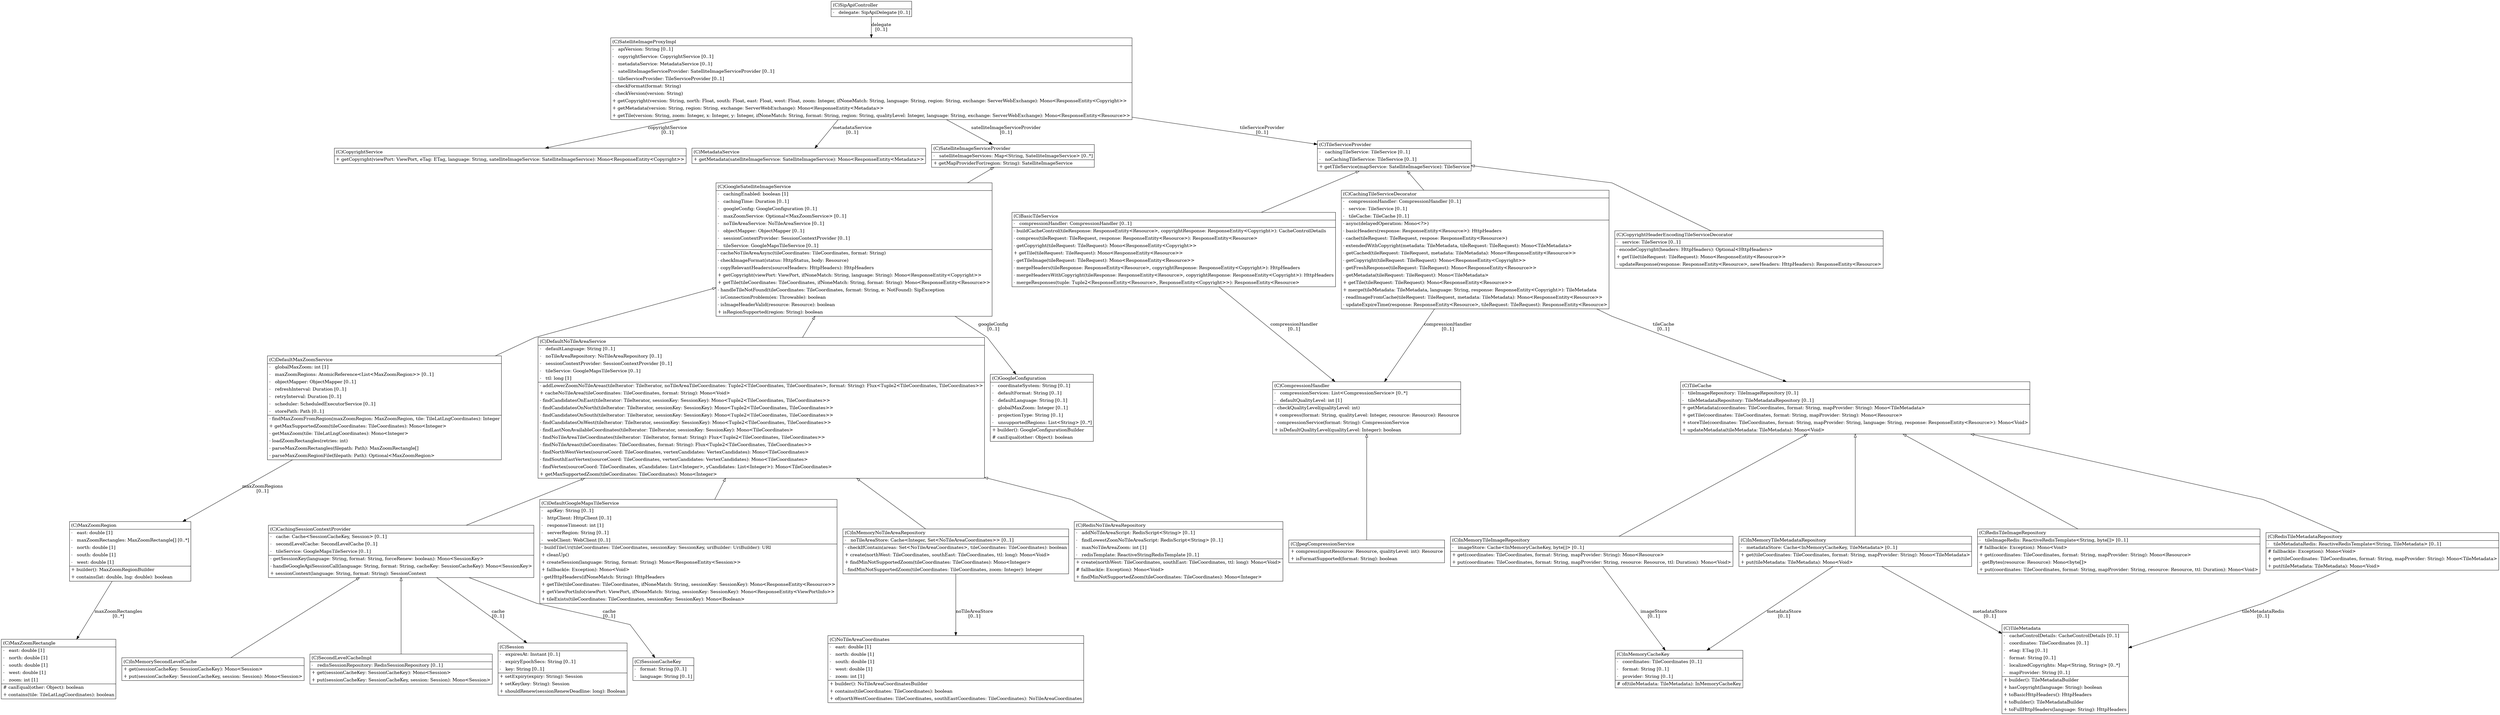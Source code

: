 @startuml

digraph g {
    rankdir="TB"
    splines=polyline

   BasicTileService457921323[
	label=<<TABLE BORDER="1" CELLBORDER="0" CELLPADDING="4" CELLSPACING="0">
<TR><TD ALIGN="LEFT" >(C)BasicTileService</TD></TR>
<HR/>
<TR><TD ALIGN="LEFT" >-   compressionHandler: CompressionHandler [0..1]</TD></TR>
<HR/>
<TR><TD ALIGN="LEFT" >- buildCacheControl(tileResponse: ResponseEntity&lt;Resource&gt;, copyrightResponse: ResponseEntity&lt;Copyright&gt;): CacheControlDetails</TD></TR>
<TR><TD ALIGN="LEFT" >- compress(tileRequest: TileRequest, response: ResponseEntity&lt;Resource&gt;): ResponseEntity&lt;Resource&gt;</TD></TR>
<TR><TD ALIGN="LEFT" >- getCopyright(tileRequest: TileRequest): Mono&lt;ResponseEntity&lt;Copyright&gt;&gt;</TD></TR>
<TR><TD ALIGN="LEFT" >+ getTile(tileRequest: TileRequest): Mono&lt;ResponseEntity&lt;Resource&gt;&gt;</TD></TR>
<TR><TD ALIGN="LEFT" >- getTileImage(tileRequest: TileRequest): Mono&lt;ResponseEntity&lt;Resource&gt;&gt;</TD></TR>
<TR><TD ALIGN="LEFT" >- mergeHeaders(tileResponse: ResponseEntity&lt;Resource&gt;, copyrightResponse: ResponseEntity&lt;Copyright&gt;): HttpHeaders</TD></TR>
<TR><TD ALIGN="LEFT" >- mergeHeadersWithCopyright(tileResponse: ResponseEntity&lt;Resource&gt;, copyrightResponse: ResponseEntity&lt;Copyright&gt;): HttpHeaders</TD></TR>
<TR><TD ALIGN="LEFT" >- mergeResponses(tuple: Tuple2&lt;ResponseEntity&lt;Resource&gt;, ResponseEntity&lt;Copyright&gt;&gt;): ResponseEntity&lt;Resource&gt;</TD></TR>
</TABLE>>
	style=filled
	margin=0
	shape=plaintext
	fillcolor="#FFFFFF"
];

CachingSessionContextProvider1017290560[
	label=<<TABLE BORDER="1" CELLBORDER="0" CELLPADDING="4" CELLSPACING="0">
<TR><TD ALIGN="LEFT" >(C)CachingSessionContextProvider</TD></TR>
<HR/>
<TR><TD ALIGN="LEFT" >-   cache: Cache&lt;SessionCacheKey, Session&gt; [0..1]</TD></TR>
<TR><TD ALIGN="LEFT" >-   secondLevelCache: SecondLevelCache [0..1]</TD></TR>
<TR><TD ALIGN="LEFT" >-   tileService: GoogleMapsTileService [0..1]</TD></TR>
<HR/>
<TR><TD ALIGN="LEFT" >- getSessionKey(language: String, format: String, forceRenew: boolean): Mono&lt;SessionKey&gt;</TD></TR>
<TR><TD ALIGN="LEFT" >- handleGoogleApiSessionCall(language: String, format: String, cacheKey: SessionCacheKey): Mono&lt;SessionKey&gt;</TD></TR>
<TR><TD ALIGN="LEFT" >+ sessionContext(language: String, format: String): SessionContext</TD></TR>
</TABLE>>
	style=filled
	margin=0
	shape=plaintext
	fillcolor="#FFFFFF"
];

CachingTileServiceDecorator457921323[
	label=<<TABLE BORDER="1" CELLBORDER="0" CELLPADDING="4" CELLSPACING="0">
<TR><TD ALIGN="LEFT" >(C)CachingTileServiceDecorator</TD></TR>
<HR/>
<TR><TD ALIGN="LEFT" >-   compressionHandler: CompressionHandler [0..1]</TD></TR>
<TR><TD ALIGN="LEFT" >-   service: TileService [0..1]</TD></TR>
<TR><TD ALIGN="LEFT" >-   tileCache: TileCache [0..1]</TD></TR>
<HR/>
<TR><TD ALIGN="LEFT" >- async(delayedOperation: Mono&lt;?&gt;)</TD></TR>
<TR><TD ALIGN="LEFT" >- basicHeaders(response: ResponseEntity&lt;Resource&gt;): HttpHeaders</TD></TR>
<TR><TD ALIGN="LEFT" >- cache(tileRequest: TileRequest, respose: ResponseEntity&lt;Resource&gt;)</TD></TR>
<TR><TD ALIGN="LEFT" >- extendedWithCopyright(metadata: TileMetadata, tileRequest: TileRequest): Mono&lt;TileMetadata&gt;</TD></TR>
<TR><TD ALIGN="LEFT" >- getCached(tileRequest: TileRequest, metadata: TileMetadata): Mono&lt;ResponseEntity&lt;Resource&gt;&gt;</TD></TR>
<TR><TD ALIGN="LEFT" >- getCopyright(tileRequest: TileRequest): Mono&lt;ResponseEntity&lt;Copyright&gt;&gt;</TD></TR>
<TR><TD ALIGN="LEFT" >- getFreshResponse(tileRequest: TileRequest): Mono&lt;ResponseEntity&lt;Resource&gt;&gt;</TD></TR>
<TR><TD ALIGN="LEFT" >- getMetadata(tileRequest: TileRequest): Mono&lt;TileMetadata&gt;</TD></TR>
<TR><TD ALIGN="LEFT" >+ getTile(tileRequest: TileRequest): Mono&lt;ResponseEntity&lt;Resource&gt;&gt;</TD></TR>
<TR><TD ALIGN="LEFT" >+ merge(tileMetadata: TileMetadata, language: String, response: ResponseEntity&lt;Copyright&gt;): TileMetadata</TD></TR>
<TR><TD ALIGN="LEFT" >- readImageFromCache(tileRequest: TileRequest, metadata: TileMetadata): Mono&lt;ResponseEntity&lt;Resource&gt;&gt;</TD></TR>
<TR><TD ALIGN="LEFT" >- updateExpireTime(response: ResponseEntity&lt;Resource&gt;, tileRequest: TileRequest): ResponseEntity&lt;Resource&gt;</TD></TR>
</TABLE>>
	style=filled
	margin=0
	shape=plaintext
	fillcolor="#FFFFFF"
];

CompressionHandler1423694680[
	label=<<TABLE BORDER="1" CELLBORDER="0" CELLPADDING="4" CELLSPACING="0">
<TR><TD ALIGN="LEFT" >(C)CompressionHandler</TD></TR>
<HR/>
<TR><TD ALIGN="LEFT" >-   compressionServices: List&lt;CompressionService&gt; [0..*]</TD></TR>
<TR><TD ALIGN="LEFT" >-   defaultQualityLevel: int [1]</TD></TR>
<HR/>
<TR><TD ALIGN="LEFT" >- checkQualityLevel(qualityLevel: int)</TD></TR>
<TR><TD ALIGN="LEFT" >+ compress(format: String, qualityLevel: Integer, resource: Resource): Resource</TD></TR>
<TR><TD ALIGN="LEFT" >- compressionService(format: String): CompressionService</TD></TR>
<TR><TD ALIGN="LEFT" >+ isDefaultQualityLevel(qualityLevel: Integer): boolean</TD></TR>
</TABLE>>
	style=filled
	margin=0
	shape=plaintext
	fillcolor="#FFFFFF"
];

CopyrightHeaderEncodingTileServiceDecorator457921323[
	label=<<TABLE BORDER="1" CELLBORDER="0" CELLPADDING="4" CELLSPACING="0">
<TR><TD ALIGN="LEFT" >(C)CopyrightHeaderEncodingTileServiceDecorator</TD></TR>
<HR/>
<TR><TD ALIGN="LEFT" >-   service: TileService [0..1]</TD></TR>
<HR/>
<TR><TD ALIGN="LEFT" >- encodeCopyright(headers: HttpHeaders): Optional&lt;HttpHeaders&gt;</TD></TR>
<TR><TD ALIGN="LEFT" >+ getTile(tileRequest: TileRequest): Mono&lt;ResponseEntity&lt;Resource&gt;&gt;</TD></TR>
<TR><TD ALIGN="LEFT" >- updateResponse(response: ResponseEntity&lt;Resource&gt;, newHeaders: HttpHeaders): ResponseEntity&lt;Resource&gt;</TD></TR>
</TABLE>>
	style=filled
	margin=0
	shape=plaintext
	fillcolor="#FFFFFF"
];

CopyrightService457921323[
	label=<<TABLE BORDER="1" CELLBORDER="0" CELLPADDING="4" CELLSPACING="0">
<TR><TD ALIGN="LEFT" >(C)CopyrightService</TD></TR>
<HR/>
<TR><TD ALIGN="LEFT" >+ getCopyright(viewPort: ViewPort, eTag: ETag, language: String, satelliteImageService: SatelliteImageService): Mono&lt;ResponseEntity&lt;Copyright&gt;&gt;</TD></TR>
</TABLE>>
	style=filled
	margin=0
	shape=plaintext
	fillcolor="#FFFFFF"
];

DefaultGoogleMapsTileService1017290560[
	label=<<TABLE BORDER="1" CELLBORDER="0" CELLPADDING="4" CELLSPACING="0">
<TR><TD ALIGN="LEFT" >(C)DefaultGoogleMapsTileService</TD></TR>
<HR/>
<TR><TD ALIGN="LEFT" >-   apiKey: String [0..1]</TD></TR>
<TR><TD ALIGN="LEFT" >-   httpClient: HttpClient [0..1]</TD></TR>
<TR><TD ALIGN="LEFT" >-   responseTimeout: int [1]</TD></TR>
<TR><TD ALIGN="LEFT" >-   serverRegion: String [0..1]</TD></TR>
<TR><TD ALIGN="LEFT" >-   webClient: WebClient [0..1]</TD></TR>
<HR/>
<TR><TD ALIGN="LEFT" >- buildTileUri(tileCoordinates: TileCoordinates, sessionKey: SessionKey, uriBuilder: UriBuilder): URI</TD></TR>
<TR><TD ALIGN="LEFT" >+ cleanUp()</TD></TR>
<TR><TD ALIGN="LEFT" >+ createSession(language: String, format: String): Mono&lt;ResponseEntity&lt;Session&gt;&gt;</TD></TR>
<TR><TD ALIGN="LEFT" >+ fallback(e: Exception): Mono&lt;Void&gt;</TD></TR>
<TR><TD ALIGN="LEFT" >- getHttpHeaders(ifNoneMatch: String): HttpHeaders</TD></TR>
<TR><TD ALIGN="LEFT" >+ getTile(tileCoordinates: TileCoordinates, ifNoneMatch: String, sessionKey: SessionKey): Mono&lt;ResponseEntity&lt;Resource&gt;&gt;</TD></TR>
<TR><TD ALIGN="LEFT" >+ getViewPortInfo(viewPort: ViewPort, ifNoneMatch: String, sessionKey: SessionKey): Mono&lt;ResponseEntity&lt;ViewPortInfo&gt;&gt;</TD></TR>
<TR><TD ALIGN="LEFT" >+ tileExists(tileCoordinates: TileCoordinates, sessionKey: SessionKey): Mono&lt;Boolean&gt;</TD></TR>
</TABLE>>
	style=filled
	margin=0
	shape=plaintext
	fillcolor="#FFFFFF"
];

DefaultMaxZoomService1017290560[
	label=<<TABLE BORDER="1" CELLBORDER="0" CELLPADDING="4" CELLSPACING="0">
<TR><TD ALIGN="LEFT" >(C)DefaultMaxZoomService</TD></TR>
<HR/>
<TR><TD ALIGN="LEFT" >-   globalMaxZoom: int [1]</TD></TR>
<TR><TD ALIGN="LEFT" >-   maxZoomRegions: AtomicReference&lt;List&lt;MaxZoomRegion&gt;&gt; [0..1]</TD></TR>
<TR><TD ALIGN="LEFT" >-   objectMapper: ObjectMapper [0..1]</TD></TR>
<TR><TD ALIGN="LEFT" >-   refreshInterval: Duration [0..1]</TD></TR>
<TR><TD ALIGN="LEFT" >-   retryInterval: Duration [0..1]</TD></TR>
<TR><TD ALIGN="LEFT" >-   scheduler: ScheduledExecutorService [0..1]</TD></TR>
<TR><TD ALIGN="LEFT" >-   storePath: Path [0..1]</TD></TR>
<HR/>
<TR><TD ALIGN="LEFT" >- findMaxZoomFromRegion(maxZoomRegion: MaxZoomRegion, tile: TileLatLngCoordinates): Integer</TD></TR>
<TR><TD ALIGN="LEFT" >+ getMaxSupportedZoom(tileCoordinates: TileCoordinates): Mono&lt;Integer&gt;</TD></TR>
<TR><TD ALIGN="LEFT" >- getMaxZoom(tile: TileLatLngCoordinates): Mono&lt;Integer&gt;</TD></TR>
<TR><TD ALIGN="LEFT" >- loadZoomRectangles(retries: int)</TD></TR>
<TR><TD ALIGN="LEFT" >- parseMaxZoomRectangles(filepath: Path): MaxZoomRectangle[]</TD></TR>
<TR><TD ALIGN="LEFT" >- parseMaxZoomRegionFile(filepath: Path): Optional&lt;MaxZoomRegion&gt;</TD></TR>
</TABLE>>
	style=filled
	margin=0
	shape=plaintext
	fillcolor="#FFFFFF"
];

DefaultNoTileAreaService1017290560[
	label=<<TABLE BORDER="1" CELLBORDER="0" CELLPADDING="4" CELLSPACING="0">
<TR><TD ALIGN="LEFT" >(C)DefaultNoTileAreaService</TD></TR>
<HR/>
<TR><TD ALIGN="LEFT" >-   defaultLanguage: String [0..1]</TD></TR>
<TR><TD ALIGN="LEFT" >-   noTileAreaRepository: NoTileAreaRepository [0..1]</TD></TR>
<TR><TD ALIGN="LEFT" >-   sessionContextProvider: SessionContextProvider [0..1]</TD></TR>
<TR><TD ALIGN="LEFT" >-   tileService: GoogleMapsTileService [0..1]</TD></TR>
<TR><TD ALIGN="LEFT" >-   ttl: long [1]</TD></TR>
<HR/>
<TR><TD ALIGN="LEFT" >- addLowerZoomNoTileAreas(tileIterator: TileIterator, noTileAreaTileCoordinates: Tuple2&lt;TileCoordinates, TileCoordinates&gt;, format: String): Flux&lt;Tuple2&lt;TileCoordinates, TileCoordinates&gt;&gt;</TD></TR>
<TR><TD ALIGN="LEFT" >+ cacheNoTileArea(tileCoordinates: TileCoordinates, format: String): Mono&lt;Void&gt;</TD></TR>
<TR><TD ALIGN="LEFT" >- findCandidatesOnEast(tileIterator: TileIterator, sessionKey: SessionKey): Mono&lt;Tuple2&lt;TileCoordinates, TileCoordinates&gt;&gt;</TD></TR>
<TR><TD ALIGN="LEFT" >- findCandidatesOnNorth(tileIterator: TileIterator, sessionKey: SessionKey): Mono&lt;Tuple2&lt;TileCoordinates, TileCoordinates&gt;&gt;</TD></TR>
<TR><TD ALIGN="LEFT" >- findCandidatesOnSouth(tileIterator: TileIterator, sessionKey: SessionKey): Mono&lt;Tuple2&lt;TileCoordinates, TileCoordinates&gt;&gt;</TD></TR>
<TR><TD ALIGN="LEFT" >- findCandidatesOnWest(tileIterator: TileIterator, sessionKey: SessionKey): Mono&lt;Tuple2&lt;TileCoordinates, TileCoordinates&gt;&gt;</TD></TR>
<TR><TD ALIGN="LEFT" >- findLastNonAvailableCoordinates(tileIterator: TileIterator, sessionKey: SessionKey): Mono&lt;TileCoordinates&gt;</TD></TR>
<TR><TD ALIGN="LEFT" >- findNoTileAreaTileCoordinates(tileIterator: TileIterator, format: String): Flux&lt;Tuple2&lt;TileCoordinates, TileCoordinates&gt;&gt;</TD></TR>
<TR><TD ALIGN="LEFT" >- findNoTileAreas(tileCoordinates: TileCoordinates, format: String): Flux&lt;Tuple2&lt;TileCoordinates, TileCoordinates&gt;&gt;</TD></TR>
<TR><TD ALIGN="LEFT" >- findNorthWestVertex(sourceCoord: TileCoordinates, vertexCandidates: VertexCandidates): Mono&lt;TileCoordinates&gt;</TD></TR>
<TR><TD ALIGN="LEFT" >- findSouthEastVertex(sourceCoord: TileCoordinates, vertexCandidates: VertexCandidates): Mono&lt;TileCoordinates&gt;</TD></TR>
<TR><TD ALIGN="LEFT" >- findVertex(sourceCoord: TileCoordinates, xCandidates: List&lt;Integer&gt;, yCandidates: List&lt;Integer&gt;): Mono&lt;TileCoordinates&gt;</TD></TR>
<TR><TD ALIGN="LEFT" >+ getMaxSupportedZoom(tileCoordinates: TileCoordinates): Mono&lt;Integer&gt;</TD></TR>
</TABLE>>
	style=filled
	margin=0
	shape=plaintext
	fillcolor="#FFFFFF"
];

GoogleConfiguration1017290560[
	label=<<TABLE BORDER="1" CELLBORDER="0" CELLPADDING="4" CELLSPACING="0">
<TR><TD ALIGN="LEFT" >(C)GoogleConfiguration</TD></TR>
<HR/>
<TR><TD ALIGN="LEFT" >-   coordinateSystem: String [0..1]</TD></TR>
<TR><TD ALIGN="LEFT" >-   defaultFormat: String [0..1]</TD></TR>
<TR><TD ALIGN="LEFT" >-   defaultLanguage: String [0..1]</TD></TR>
<TR><TD ALIGN="LEFT" >-   globalMaxZoom: Integer [0..1]</TD></TR>
<TR><TD ALIGN="LEFT" >-   projectionType: String [0..1]</TD></TR>
<TR><TD ALIGN="LEFT" >-   unsupportedRegions: List&lt;String&gt; [0..*]</TD></TR>
<HR/>
<TR><TD ALIGN="LEFT" >+ builder(): GoogleConfigurationBuilder</TD></TR>
<TR><TD ALIGN="LEFT" ># canEqual(other: Object): boolean</TD></TR>
</TABLE>>
	style=filled
	margin=0
	shape=plaintext
	fillcolor="#FFFFFF"
];

GoogleSatelliteImageService1017290560[
	label=<<TABLE BORDER="1" CELLBORDER="0" CELLPADDING="4" CELLSPACING="0">
<TR><TD ALIGN="LEFT" >(C)GoogleSatelliteImageService</TD></TR>
<HR/>
<TR><TD ALIGN="LEFT" >-   cachingEnabled: boolean [1]</TD></TR>
<TR><TD ALIGN="LEFT" >-   cachingTime: Duration [0..1]</TD></TR>
<TR><TD ALIGN="LEFT" >-   googleConfig: GoogleConfiguration [0..1]</TD></TR>
<TR><TD ALIGN="LEFT" >-   maxZoomService: Optional&lt;MaxZoomService&gt; [0..1]</TD></TR>
<TR><TD ALIGN="LEFT" >-   noTileAreaService: NoTileAreaService [0..1]</TD></TR>
<TR><TD ALIGN="LEFT" >-   objectMapper: ObjectMapper [0..1]</TD></TR>
<TR><TD ALIGN="LEFT" >-   sessionContextProvider: SessionContextProvider [0..1]</TD></TR>
<TR><TD ALIGN="LEFT" >-   tileService: GoogleMapsTileService [0..1]</TD></TR>
<HR/>
<TR><TD ALIGN="LEFT" >- cacheNoTileAreaAsync(tileCoordinates: TileCoordinates, format: String)</TD></TR>
<TR><TD ALIGN="LEFT" >- checkImageFormat(status: HttpStatus, body: Resource)</TD></TR>
<TR><TD ALIGN="LEFT" >- copyRelevantHeaders(sourceHeaders: HttpHeaders): HttpHeaders</TD></TR>
<TR><TD ALIGN="LEFT" >+ getCopyright(viewPort: ViewPort, ifNoneMatch: String, language: String): Mono&lt;ResponseEntity&lt;Copyright&gt;&gt;</TD></TR>
<TR><TD ALIGN="LEFT" >+ getTile(tileCoordinates: TileCoordinates, ifNoneMatch: String, format: String): Mono&lt;ResponseEntity&lt;Resource&gt;&gt;</TD></TR>
<TR><TD ALIGN="LEFT" >- handleTileNotFound(tileCoordinates: TileCoordinates, format: String, e: NotFound): SipException</TD></TR>
<TR><TD ALIGN="LEFT" >- isConnectionProblem(ex: Throwable): boolean</TD></TR>
<TR><TD ALIGN="LEFT" >- isImageHeaderValid(resource: Resource): boolean</TD></TR>
<TR><TD ALIGN="LEFT" >+ isRegionSupported(region: String): boolean</TD></TR>
</TABLE>>
	style=filled
	margin=0
	shape=plaintext
	fillcolor="#FFFFFF"
];

InMemoryCacheKey901246944[
	label=<<TABLE BORDER="1" CELLBORDER="0" CELLPADDING="4" CELLSPACING="0">
<TR><TD ALIGN="LEFT" >(C)InMemoryCacheKey</TD></TR>
<HR/>
<TR><TD ALIGN="LEFT" >-   coordinates: TileCoordinates [0..1]</TD></TR>
<TR><TD ALIGN="LEFT" >-   format: String [0..1]</TD></TR>
<TR><TD ALIGN="LEFT" >-   provider: String [0..1]</TD></TR>
<HR/>
<TR><TD ALIGN="LEFT" ># of(tileMetadata: TileMetadata): InMemoryCacheKey</TD></TR>
</TABLE>>
	style=filled
	margin=0
	shape=plaintext
	fillcolor="#FFFFFF"
];

InMemoryNoTileAreaRepository901246944[
	label=<<TABLE BORDER="1" CELLBORDER="0" CELLPADDING="4" CELLSPACING="0">
<TR><TD ALIGN="LEFT" >(C)InMemoryNoTileAreaRepository</TD></TR>
<HR/>
<TR><TD ALIGN="LEFT" >-   noTileAreaStore: Cache&lt;Integer, Set&lt;NoTileAreaCoordinates&gt;&gt; [0..1]</TD></TR>
<HR/>
<TR><TD ALIGN="LEFT" >- checkIfContain(areas: Set&lt;NoTileAreaCoordinates&gt;, tileCoordinates: TileCoordinates): boolean</TD></TR>
<TR><TD ALIGN="LEFT" >+ create(northWest: TileCoordinates, southEast: TileCoordinates, ttl: long): Mono&lt;Void&gt;</TD></TR>
<TR><TD ALIGN="LEFT" >+ findMinNotSupportedZoom(tileCoordinates: TileCoordinates): Mono&lt;Integer&gt;</TD></TR>
<TR><TD ALIGN="LEFT" >- findMinNotSupportedZoom(tileCoordinates: TileCoordinates, zoom: Integer): Integer</TD></TR>
</TABLE>>
	style=filled
	margin=0
	shape=plaintext
	fillcolor="#FFFFFF"
];

InMemorySecondLevelCache901246944[
	label=<<TABLE BORDER="1" CELLBORDER="0" CELLPADDING="4" CELLSPACING="0">
<TR><TD ALIGN="LEFT" >(C)InMemorySecondLevelCache</TD></TR>
<HR/>
<TR><TD ALIGN="LEFT" >+ get(sessionCacheKey: SessionCacheKey): Mono&lt;Session&gt;</TD></TR>
<TR><TD ALIGN="LEFT" >+ put(sessionCacheKey: SessionCacheKey, session: Session): Mono&lt;Session&gt;</TD></TR>
</TABLE>>
	style=filled
	margin=0
	shape=plaintext
	fillcolor="#FFFFFF"
];

InMemoryTileImageRepository901246944[
	label=<<TABLE BORDER="1" CELLBORDER="0" CELLPADDING="4" CELLSPACING="0">
<TR><TD ALIGN="LEFT" >(C)InMemoryTileImageRepository</TD></TR>
<HR/>
<TR><TD ALIGN="LEFT" >-   imageStore: Cache&lt;InMemoryCacheKey, byte[]&gt; [0..1]</TD></TR>
<HR/>
<TR><TD ALIGN="LEFT" >+ get(coordinates: TileCoordinates, format: String, mapProvider: String): Mono&lt;Resource&gt;</TD></TR>
<TR><TD ALIGN="LEFT" >+ put(coordinates: TileCoordinates, format: String, mapProvider: String, resource: Resource, ttl: Duration): Mono&lt;Void&gt;</TD></TR>
</TABLE>>
	style=filled
	margin=0
	shape=plaintext
	fillcolor="#FFFFFF"
];

InMemoryTileMetadataRepository901246944[
	label=<<TABLE BORDER="1" CELLBORDER="0" CELLPADDING="4" CELLSPACING="0">
<TR><TD ALIGN="LEFT" >(C)InMemoryTileMetadataRepository</TD></TR>
<HR/>
<TR><TD ALIGN="LEFT" >-   metadataStore: Cache&lt;InMemoryCacheKey, TileMetadata&gt; [0..1]</TD></TR>
<HR/>
<TR><TD ALIGN="LEFT" >+ get(tileCoordinates: TileCoordinates, format: String, mapProvider: String): Mono&lt;TileMetadata&gt;</TD></TR>
<TR><TD ALIGN="LEFT" >+ put(tileMetadata: TileMetadata): Mono&lt;Void&gt;</TD></TR>
</TABLE>>
	style=filled
	margin=0
	shape=plaintext
	fillcolor="#FFFFFF"
];

JpegCompressionService902228234[
	label=<<TABLE BORDER="1" CELLBORDER="0" CELLPADDING="4" CELLSPACING="0">
<TR><TD ALIGN="LEFT" >(C)JpegCompressionService</TD></TR>
<HR/>
<TR><TD ALIGN="LEFT" >+ compress(inputResource: Resource, qualityLevel: int): Resource</TD></TR>
<TR><TD ALIGN="LEFT" >+ isFormatSupported(format: String): boolean</TD></TR>
</TABLE>>
	style=filled
	margin=0
	shape=plaintext
	fillcolor="#FFFFFF"
];

MaxZoomRectangle842642306[
	label=<<TABLE BORDER="1" CELLBORDER="0" CELLPADDING="4" CELLSPACING="0">
<TR><TD ALIGN="LEFT" >(C)MaxZoomRectangle</TD></TR>
<HR/>
<TR><TD ALIGN="LEFT" >-   east: double [1]</TD></TR>
<TR><TD ALIGN="LEFT" >-   north: double [1]</TD></TR>
<TR><TD ALIGN="LEFT" >-   south: double [1]</TD></TR>
<TR><TD ALIGN="LEFT" >-   west: double [1]</TD></TR>
<TR><TD ALIGN="LEFT" >-   zoom: int [1]</TD></TR>
<HR/>
<TR><TD ALIGN="LEFT" ># canEqual(other: Object): boolean</TD></TR>
<TR><TD ALIGN="LEFT" >+ contains(tile: TileLatLngCoordinates): boolean</TD></TR>
</TABLE>>
	style=filled
	margin=0
	shape=plaintext
	fillcolor="#FFFFFF"
];

MaxZoomRegion842642306[
	label=<<TABLE BORDER="1" CELLBORDER="0" CELLPADDING="4" CELLSPACING="0">
<TR><TD ALIGN="LEFT" >(C)MaxZoomRegion</TD></TR>
<HR/>
<TR><TD ALIGN="LEFT" >-   east: double [1]</TD></TR>
<TR><TD ALIGN="LEFT" >-   maxZoomRectangles: MaxZoomRectangle[] [0..*]</TD></TR>
<TR><TD ALIGN="LEFT" >-   north: double [1]</TD></TR>
<TR><TD ALIGN="LEFT" >-   south: double [1]</TD></TR>
<TR><TD ALIGN="LEFT" >-   west: double [1]</TD></TR>
<HR/>
<TR><TD ALIGN="LEFT" >+ builder(): MaxZoomRegionBuilder</TD></TR>
<TR><TD ALIGN="LEFT" >+ contains(lat: double, lng: double): boolean</TD></TR>
</TABLE>>
	style=filled
	margin=0
	shape=plaintext
	fillcolor="#FFFFFF"
];

MetadataService457921323[
	label=<<TABLE BORDER="1" CELLBORDER="0" CELLPADDING="4" CELLSPACING="0">
<TR><TD ALIGN="LEFT" >(C)MetadataService</TD></TR>
<HR/>
<TR><TD ALIGN="LEFT" >+ getMetadata(satelliteImageService: SatelliteImageService): Mono&lt;ResponseEntity&lt;Metadata&gt;&gt;</TD></TR>
</TABLE>>
	style=filled
	margin=0
	shape=plaintext
	fillcolor="#FFFFFF"
];

NoTileAreaCoordinates1300245791[
	label=<<TABLE BORDER="1" CELLBORDER="0" CELLPADDING="4" CELLSPACING="0">
<TR><TD ALIGN="LEFT" >(C)NoTileAreaCoordinates</TD></TR>
<HR/>
<TR><TD ALIGN="LEFT" >-   east: double [1]</TD></TR>
<TR><TD ALIGN="LEFT" >-   north: double [1]</TD></TR>
<TR><TD ALIGN="LEFT" >-   south: double [1]</TD></TR>
<TR><TD ALIGN="LEFT" >-   west: double [1]</TD></TR>
<TR><TD ALIGN="LEFT" >-   zoom: int [1]</TD></TR>
<HR/>
<TR><TD ALIGN="LEFT" >+ builder(): NoTileAreaCoordinatesBuilder</TD></TR>
<TR><TD ALIGN="LEFT" >+ contains(tileCoordinates: TileCoordinates): boolean</TD></TR>
<TR><TD ALIGN="LEFT" >+ of(northWestCoordinates: TileCoordinates, southEastCoordinates: TileCoordinates): NoTileAreaCoordinates</TD></TR>
</TABLE>>
	style=filled
	margin=0
	shape=plaintext
	fillcolor="#FFFFFF"
];

RedisNoTileAreaRepository511583743[
	label=<<TABLE BORDER="1" CELLBORDER="0" CELLPADDING="4" CELLSPACING="0">
<TR><TD ALIGN="LEFT" >(C)RedisNoTileAreaRepository</TD></TR>
<HR/>
<TR><TD ALIGN="LEFT" >-   addNoTileAreaScript: RedisScript&lt;String&gt; [0..1]</TD></TR>
<TR><TD ALIGN="LEFT" >-   findLowestZoonNoTileAreaScript: RedisScript&lt;String&gt; [0..1]</TD></TR>
<TR><TD ALIGN="LEFT" >-   maxNoTileAreaZoom: int [1]</TD></TR>
<TR><TD ALIGN="LEFT" >-   redisTemplate: ReactiveStringRedisTemplate [0..1]</TD></TR>
<HR/>
<TR><TD ALIGN="LEFT" >+ create(northWest: TileCoordinates, southEast: TileCoordinates, ttl: long): Mono&lt;Void&gt;</TD></TR>
<TR><TD ALIGN="LEFT" ># fallback(e: Exception): Mono&lt;Void&gt;</TD></TR>
<TR><TD ALIGN="LEFT" >+ findMinNotSupportedZoom(tileCoordinates: TileCoordinates): Mono&lt;Integer&gt;</TD></TR>
</TABLE>>
	style=filled
	margin=0
	shape=plaintext
	fillcolor="#FFFFFF"
];

RedisTileImageRepository511583743[
	label=<<TABLE BORDER="1" CELLBORDER="0" CELLPADDING="4" CELLSPACING="0">
<TR><TD ALIGN="LEFT" >(C)RedisTileImageRepository</TD></TR>
<HR/>
<TR><TD ALIGN="LEFT" >-   tileImageRedis: ReactiveRedisTemplate&lt;String, byte[]&gt; [0..1]</TD></TR>
<HR/>
<TR><TD ALIGN="LEFT" ># fallback(e: Exception): Mono&lt;Void&gt;</TD></TR>
<TR><TD ALIGN="LEFT" >+ get(coordinates: TileCoordinates, format: String, mapProvider: String): Mono&lt;Resource&gt;</TD></TR>
<TR><TD ALIGN="LEFT" >- getBytes(resource: Resource): Mono&lt;byte[]&gt;</TD></TR>
<TR><TD ALIGN="LEFT" >+ put(coordinates: TileCoordinates, format: String, mapProvider: String, resource: Resource, ttl: Duration): Mono&lt;Void&gt;</TD></TR>
</TABLE>>
	style=filled
	margin=0
	shape=plaintext
	fillcolor="#FFFFFF"
];

RedisTileMetadataRepository511583743[
	label=<<TABLE BORDER="1" CELLBORDER="0" CELLPADDING="4" CELLSPACING="0">
<TR><TD ALIGN="LEFT" >(C)RedisTileMetadataRepository</TD></TR>
<HR/>
<TR><TD ALIGN="LEFT" >-   tileMetadataRedis: ReactiveRedisTemplate&lt;String, TileMetadata&gt; [0..1]</TD></TR>
<HR/>
<TR><TD ALIGN="LEFT" ># fallback(e: Exception): Mono&lt;Void&gt;</TD></TR>
<TR><TD ALIGN="LEFT" >+ get(tileCoordinates: TileCoordinates, format: String, mapProvider: String): Mono&lt;TileMetadata&gt;</TD></TR>
<TR><TD ALIGN="LEFT" >+ put(tileMetadata: TileMetadata): Mono&lt;Void&gt;</TD></TR>
</TABLE>>
	style=filled
	margin=0
	shape=plaintext
	fillcolor="#FFFFFF"
];

SatelliteImageProxyImpl671735708[
	label=<<TABLE BORDER="1" CELLBORDER="0" CELLPADDING="4" CELLSPACING="0">
<TR><TD ALIGN="LEFT" >(C)SatelliteImageProxyImpl</TD></TR>
<HR/>
<TR><TD ALIGN="LEFT" >-   apiVersion: String [0..1]</TD></TR>
<TR><TD ALIGN="LEFT" >-   copyrightService: CopyrightService [0..1]</TD></TR>
<TR><TD ALIGN="LEFT" >-   metadataService: MetadataService [0..1]</TD></TR>
<TR><TD ALIGN="LEFT" >-   satelliteImageServiceProvider: SatelliteImageServiceProvider [0..1]</TD></TR>
<TR><TD ALIGN="LEFT" >-   tileServiceProvider: TileServiceProvider [0..1]</TD></TR>
<HR/>
<TR><TD ALIGN="LEFT" >- checkFormat(format: String)</TD></TR>
<TR><TD ALIGN="LEFT" >- checkVersion(version: String)</TD></TR>
<TR><TD ALIGN="LEFT" >+ getCopyright(version: String, north: Float, south: Float, east: Float, west: Float, zoom: Integer, ifNoneMatch: String, language: String, region: String, exchange: ServerWebExchange): Mono&lt;ResponseEntity&lt;Copyright&gt;&gt;</TD></TR>
<TR><TD ALIGN="LEFT" >+ getMetadata(version: String, region: String, exchange: ServerWebExchange): Mono&lt;ResponseEntity&lt;Metadata&gt;&gt;</TD></TR>
<TR><TD ALIGN="LEFT" >+ getTile(version: String, zoom: Integer, x: Integer, y: Integer, ifNoneMatch: String, format: String, region: String, qualityLevel: Integer, language: String, exchange: ServerWebExchange): Mono&lt;ResponseEntity&lt;Resource&gt;&gt;</TD></TR>
</TABLE>>
	style=filled
	margin=0
	shape=plaintext
	fillcolor="#FFFFFF"
];

SatelliteImageServiceProvider457921323[
	label=<<TABLE BORDER="1" CELLBORDER="0" CELLPADDING="4" CELLSPACING="0">
<TR><TD ALIGN="LEFT" >(C)SatelliteImageServiceProvider</TD></TR>
<HR/>
<TR><TD ALIGN="LEFT" >-   satelliteImageServices: Map&lt;String, SatelliteImageService&gt; [0..*]</TD></TR>
<HR/>
<TR><TD ALIGN="LEFT" >+ getMapProviderFor(region: String): SatelliteImageService</TD></TR>
</TABLE>>
	style=filled
	margin=0
	shape=plaintext
	fillcolor="#FFFFFF"
];

SecondLevelCacheImpl511583743[
	label=<<TABLE BORDER="1" CELLBORDER="0" CELLPADDING="4" CELLSPACING="0">
<TR><TD ALIGN="LEFT" >(C)SecondLevelCacheImpl</TD></TR>
<HR/>
<TR><TD ALIGN="LEFT" >-   redisSessionRepository: RedisSessionRepository [0..1]</TD></TR>
<HR/>
<TR><TD ALIGN="LEFT" >+ get(sessionCacheKey: SessionCacheKey): Mono&lt;Session&gt;</TD></TR>
<TR><TD ALIGN="LEFT" >+ put(sessionCacheKey: SessionCacheKey, session: Session): Mono&lt;Session&gt;</TD></TR>
</TABLE>>
	style=filled
	margin=0
	shape=plaintext
	fillcolor="#FFFFFF"
];

Session842642306[
	label=<<TABLE BORDER="1" CELLBORDER="0" CELLPADDING="4" CELLSPACING="0">
<TR><TD ALIGN="LEFT" >(C)Session</TD></TR>
<HR/>
<TR><TD ALIGN="LEFT" >-   expiresAt: Instant [0..1]</TD></TR>
<TR><TD ALIGN="LEFT" >-   expiryEpochSecs: String [0..1]</TD></TR>
<TR><TD ALIGN="LEFT" >-   key: String [0..1]</TD></TR>
<HR/>
<TR><TD ALIGN="LEFT" >+ setExpiry(expiry: String): Session</TD></TR>
<TR><TD ALIGN="LEFT" >+ setKey(key: String): Session</TD></TR>
<TR><TD ALIGN="LEFT" >+ shouldRenew(sessionRenewDeadline: long): Boolean</TD></TR>
</TABLE>>
	style=filled
	margin=0
	shape=plaintext
	fillcolor="#FFFFFF"
];

SessionCacheKey842642306[
	label=<<TABLE BORDER="1" CELLBORDER="0" CELLPADDING="4" CELLSPACING="0">
<TR><TD ALIGN="LEFT" >(C)SessionCacheKey</TD></TR>
<HR/>
<TR><TD ALIGN="LEFT" >-   format: String [0..1]</TD></TR>
<TR><TD ALIGN="LEFT" >-   language: String [0..1]</TD></TR>
</TABLE>>
	style=filled
	margin=0
	shape=plaintext
	fillcolor="#FFFFFF"
];

SipApiController1250053744[
	label=<<TABLE BORDER="1" CELLBORDER="0" CELLPADDING="4" CELLSPACING="0">
<TR><TD ALIGN="LEFT" >(C)SipApiController</TD></TR>
<HR/>
<TR><TD ALIGN="LEFT" >-   delegate: SipApiDelegate [0..1]</TD></TR>
</TABLE>>
	style=filled
	margin=0
	shape=plaintext
	fillcolor="#FFFFFF"
];

TileCache488574708[
	label=<<TABLE BORDER="1" CELLBORDER="0" CELLPADDING="4" CELLSPACING="0">
<TR><TD ALIGN="LEFT" >(C)TileCache</TD></TR>
<HR/>
<TR><TD ALIGN="LEFT" >-   tileImageRepository: TileImageRepository [0..1]</TD></TR>
<TR><TD ALIGN="LEFT" >-   tileMetadataRepository: TileMetadataRepository [0..1]</TD></TR>
<HR/>
<TR><TD ALIGN="LEFT" >+ getMetadata(coordinates: TileCoordinates, format: String, mapProvider: String): Mono&lt;TileMetadata&gt;</TD></TR>
<TR><TD ALIGN="LEFT" >+ getTile(coordinates: TileCoordinates, format: String, mapProvider: String): Mono&lt;Resource&gt;</TD></TR>
<TR><TD ALIGN="LEFT" >+ storeTile(coordinates: TileCoordinates, format: String, mapProvider: String, language: String, response: ResponseEntity&lt;Resource&gt;): Mono&lt;Void&gt;</TD></TR>
<TR><TD ALIGN="LEFT" >+ updateMetadata(tileMetadata: TileMetadata): Mono&lt;Void&gt;</TD></TR>
</TABLE>>
	style=filled
	margin=0
	shape=plaintext
	fillcolor="#FFFFFF"
];

TileMetadata1300245791[
	label=<<TABLE BORDER="1" CELLBORDER="0" CELLPADDING="4" CELLSPACING="0">
<TR><TD ALIGN="LEFT" >(C)TileMetadata</TD></TR>
<HR/>
<TR><TD ALIGN="LEFT" >-   cacheControlDetails: CacheControlDetails [0..1]</TD></TR>
<TR><TD ALIGN="LEFT" >-   coordinates: TileCoordinates [0..1]</TD></TR>
<TR><TD ALIGN="LEFT" >-   etag: ETag [0..1]</TD></TR>
<TR><TD ALIGN="LEFT" >-   format: String [0..1]</TD></TR>
<TR><TD ALIGN="LEFT" >-   localizedCopyrights: Map&lt;String, String&gt; [0..*]</TD></TR>
<TR><TD ALIGN="LEFT" >-   mapProvider: String [0..1]</TD></TR>
<HR/>
<TR><TD ALIGN="LEFT" >+ builder(): TileMetadataBuilder</TD></TR>
<TR><TD ALIGN="LEFT" >+ hasCopyright(language: String): boolean</TD></TR>
<TR><TD ALIGN="LEFT" >+ toBasicHttpHeaders(): HttpHeaders</TD></TR>
<TR><TD ALIGN="LEFT" >+ toBuilder(): TileMetadataBuilder</TD></TR>
<TR><TD ALIGN="LEFT" >+ toFullHttpHeaders(language: String): HttpHeaders</TD></TR>
</TABLE>>
	style=filled
	margin=0
	shape=plaintext
	fillcolor="#FFFFFF"
];

TileServiceProvider457921323[
	label=<<TABLE BORDER="1" CELLBORDER="0" CELLPADDING="4" CELLSPACING="0">
<TR><TD ALIGN="LEFT" >(C)TileServiceProvider</TD></TR>
<HR/>
<TR><TD ALIGN="LEFT" >-   cachingTileService: TileService [0..1]</TD></TR>
<TR><TD ALIGN="LEFT" >-   noCachingTileService: TileService [0..1]</TD></TR>
<HR/>
<TR><TD ALIGN="LEFT" >+ getTileService(mapService: SatelliteImageService): TileService</TD></TR>
</TABLE>>
	style=filled
	margin=0
	shape=plaintext
	fillcolor="#FFFFFF"
];

'edges    
BasicTileService457921323 -> CompressionHandler1423694680[label="compressionHandler
[0..1]"];
CachingSessionContextProvider1017290560 -> InMemorySecondLevelCache901246944[arrowhead=none, arrowtail=empty, dir=both];
CachingSessionContextProvider1017290560 -> SecondLevelCacheImpl511583743[arrowhead=none, arrowtail=empty, dir=both];
CachingSessionContextProvider1017290560 -> Session842642306[label="cache
[0..1]"];
CachingSessionContextProvider1017290560 -> SessionCacheKey842642306[label="cache
[0..1]"];
CachingTileServiceDecorator457921323 -> CompressionHandler1423694680[label="compressionHandler
[0..1]"];
CachingTileServiceDecorator457921323 -> TileCache488574708[label="tileCache
[0..1]"];
CompressionHandler1423694680 -> JpegCompressionService902228234[arrowhead=none, arrowtail=empty, dir=both];
DefaultMaxZoomService1017290560 -> MaxZoomRegion842642306[label="maxZoomRegions
[0..1]"];
DefaultNoTileAreaService1017290560 -> CachingSessionContextProvider1017290560[arrowhead=none, arrowtail=empty, dir=both];
DefaultNoTileAreaService1017290560 -> DefaultGoogleMapsTileService1017290560[arrowhead=none, arrowtail=empty, dir=both];
DefaultNoTileAreaService1017290560 -> InMemoryNoTileAreaRepository901246944[arrowhead=none, arrowtail=empty, dir=both];
DefaultNoTileAreaService1017290560 -> RedisNoTileAreaRepository511583743[arrowhead=none, arrowtail=empty, dir=both];
GoogleSatelliteImageService1017290560 -> DefaultMaxZoomService1017290560[arrowhead=none, arrowtail=empty, dir=both];
GoogleSatelliteImageService1017290560 -> DefaultNoTileAreaService1017290560[arrowhead=none, arrowtail=empty, dir=both];
GoogleSatelliteImageService1017290560 -> GoogleConfiguration1017290560[label="googleConfig
[0..1]"];
InMemoryNoTileAreaRepository901246944 -> NoTileAreaCoordinates1300245791[label="noTileAreaStore
[0..1]"];
InMemoryTileImageRepository901246944 -> InMemoryCacheKey901246944[label="imageStore
[0..1]"];
InMemoryTileMetadataRepository901246944 -> InMemoryCacheKey901246944[label="metadataStore
[0..1]"];
InMemoryTileMetadataRepository901246944 -> TileMetadata1300245791[label="metadataStore
[0..1]"];
MaxZoomRegion842642306 -> MaxZoomRectangle842642306[label="maxZoomRectangles
[0..*]"];
RedisTileMetadataRepository511583743 -> TileMetadata1300245791[label="tileMetadataRedis
[0..1]"];
SatelliteImageProxyImpl671735708 -> CopyrightService457921323[label="copyrightService
[0..1]"];
SatelliteImageProxyImpl671735708 -> MetadataService457921323[label="metadataService
[0..1]"];
SatelliteImageProxyImpl671735708 -> SatelliteImageServiceProvider457921323[label="satelliteImageServiceProvider
[0..1]"];
SatelliteImageProxyImpl671735708 -> TileServiceProvider457921323[label="tileServiceProvider
[0..1]"];
SatelliteImageServiceProvider457921323 -> GoogleSatelliteImageService1017290560[arrowhead=none, arrowtail=empty, dir=both];
SipApiController1250053744 -> SatelliteImageProxyImpl671735708[label="delegate
[0..1]"];
TileCache488574708 -> InMemoryTileImageRepository901246944[arrowhead=none, arrowtail=empty, dir=both];
TileCache488574708 -> InMemoryTileMetadataRepository901246944[arrowhead=none, arrowtail=empty, dir=both];
TileCache488574708 -> RedisTileImageRepository511583743[arrowhead=none, arrowtail=empty, dir=both];
TileCache488574708 -> RedisTileMetadataRepository511583743[arrowhead=none, arrowtail=empty, dir=both];
TileServiceProvider457921323 -> BasicTileService457921323[arrowhead=none, arrowtail=empty, dir=both];
TileServiceProvider457921323 -> CachingTileServiceDecorator457921323[arrowhead=none, arrowtail=empty, dir=both];
TileServiceProvider457921323 -> CopyrightHeaderEncodingTileServiceDecorator457921323[arrowhead=none, arrowtail=empty, dir=both];
    
}
@enduml